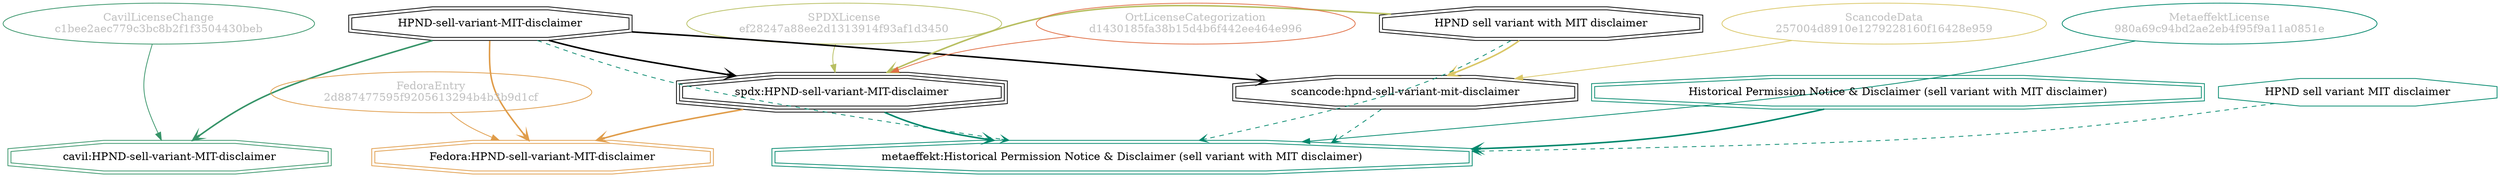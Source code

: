strict digraph {
    node [shape=box];
    graph [splines=curved];
    2199 [label="SPDXLicense\nef28247a88ee2d1313914f93af1d3450"
         ,fontcolor=gray
         ,color="#b8bf62"
         ,fillcolor="beige;1"
         ,shape=ellipse];
    2200 [label="spdx:HPND-sell-variant-MIT-disclaimer"
         ,shape=tripleoctagon];
    2201 [label="HPND-sell-variant-MIT-disclaimer"
         ,shape=doubleoctagon];
    2202 [label="HPND sell variant with MIT disclaimer"
         ,shape=doubleoctagon];
    6771 [label="FedoraEntry\n2d887477595f9205613294b4b3b9d1cf"
         ,fontcolor=gray
         ,color="#e09d4b"
         ,fillcolor="beige;1"
         ,shape=ellipse];
    6772 [label="Fedora:HPND-sell-variant-MIT-disclaimer"
         ,color="#e09d4b"
         ,shape=doubleoctagon];
    17138 [label="ScancodeData\n257004d8910e1279228160f16428e959"
          ,fontcolor=gray
          ,color="#dac767"
          ,fillcolor="beige;1"
          ,shape=ellipse];
    17139 [label="scancode:hpnd-sell-variant-mit-disclaimer"
          ,shape=doubleoctagon];
    28752 [label="OrtLicenseCategorization\nd1430185fa38b15d4b6f442ee464e996"
          ,fontcolor=gray
          ,color="#e06f45"
          ,fillcolor="beige;1"
          ,shape=ellipse];
    36970 [label="CavilLicenseChange\nc1bee2aec779c3bc8b2f1f3504430beb"
          ,fontcolor=gray
          ,color="#379469"
          ,fillcolor="beige;1"
          ,shape=ellipse];
    36971 [label="cavil:HPND-sell-variant-MIT-disclaimer"
          ,color="#379469"
          ,shape=doubleoctagon];
    43299 [label="MetaeffektLicense\n980a69c94bd2ae2eb4f95f9a11a0851e"
          ,fontcolor=gray
          ,color="#00876c"
          ,fillcolor="beige;1"
          ,shape=ellipse];
    43300 [label="metaeffekt:Historical Permission Notice & Disclaimer (sell variant with MIT disclaimer)"
          ,color="#00876c"
          ,shape=doubleoctagon];
    43301 [label="Historical Permission Notice & Disclaimer (sell variant with MIT disclaimer)"
          ,color="#00876c"
          ,shape=doubleoctagon];
    43302 [label="HPND sell variant MIT disclaimer"
          ,color="#00876c"
          ,shape=octagon];
    2199 -> 2200 [weight=0.5
                 ,color="#b8bf62"];
    2200 -> 6772 [style=bold
                 ,arrowhead=vee
                 ,weight=0.7
                 ,color="#e09d4b"];
    2200 -> 43300 [style=bold
                  ,arrowhead=vee
                  ,weight=0.7
                  ,color="#00876c"];
    2201 -> 2200 [style=bold
                 ,arrowhead=vee
                 ,weight=0.7];
    2201 -> 6772 [style=bold
                 ,arrowhead=vee
                 ,weight=0.7
                 ,color="#e09d4b"];
    2201 -> 17139 [style=bold
                  ,arrowhead=vee
                  ,weight=0.7];
    2201 -> 36971 [style=bold
                  ,arrowhead=vee
                  ,weight=0.7
                  ,color="#379469"];
    2201 -> 36971 [style=bold
                  ,arrowhead=vee
                  ,weight=0.7
                  ,color="#379469"];
    2201 -> 43300 [style=dashed
                  ,arrowhead=vee
                  ,weight=0.5
                  ,color="#00876c"];
    2202 -> 2200 [style=bold
                 ,arrowhead=vee
                 ,weight=0.7
                 ,color="#b8bf62"];
    2202 -> 17139 [style=bold
                  ,arrowhead=vee
                  ,weight=0.7
                  ,color="#dac767"];
    2202 -> 43300 [style=dashed
                  ,arrowhead=vee
                  ,weight=0.5
                  ,color="#00876c"];
    6771 -> 6772 [weight=0.5
                 ,color="#e09d4b"];
    17138 -> 17139 [weight=0.5
                   ,color="#dac767"];
    17139 -> 43300 [style=dashed
                   ,arrowhead=vee
                   ,weight=0.5
                   ,color="#00876c"];
    28752 -> 2200 [weight=0.5
                  ,color="#e06f45"];
    36970 -> 36971 [weight=0.5
                   ,color="#379469"];
    43299 -> 43300 [weight=0.5
                   ,color="#00876c"];
    43301 -> 43300 [style=bold
                   ,arrowhead=vee
                   ,weight=0.7
                   ,color="#00876c"];
    43302 -> 43300 [style=dashed
                   ,arrowhead=vee
                   ,weight=0.5
                   ,color="#00876c"];
}
